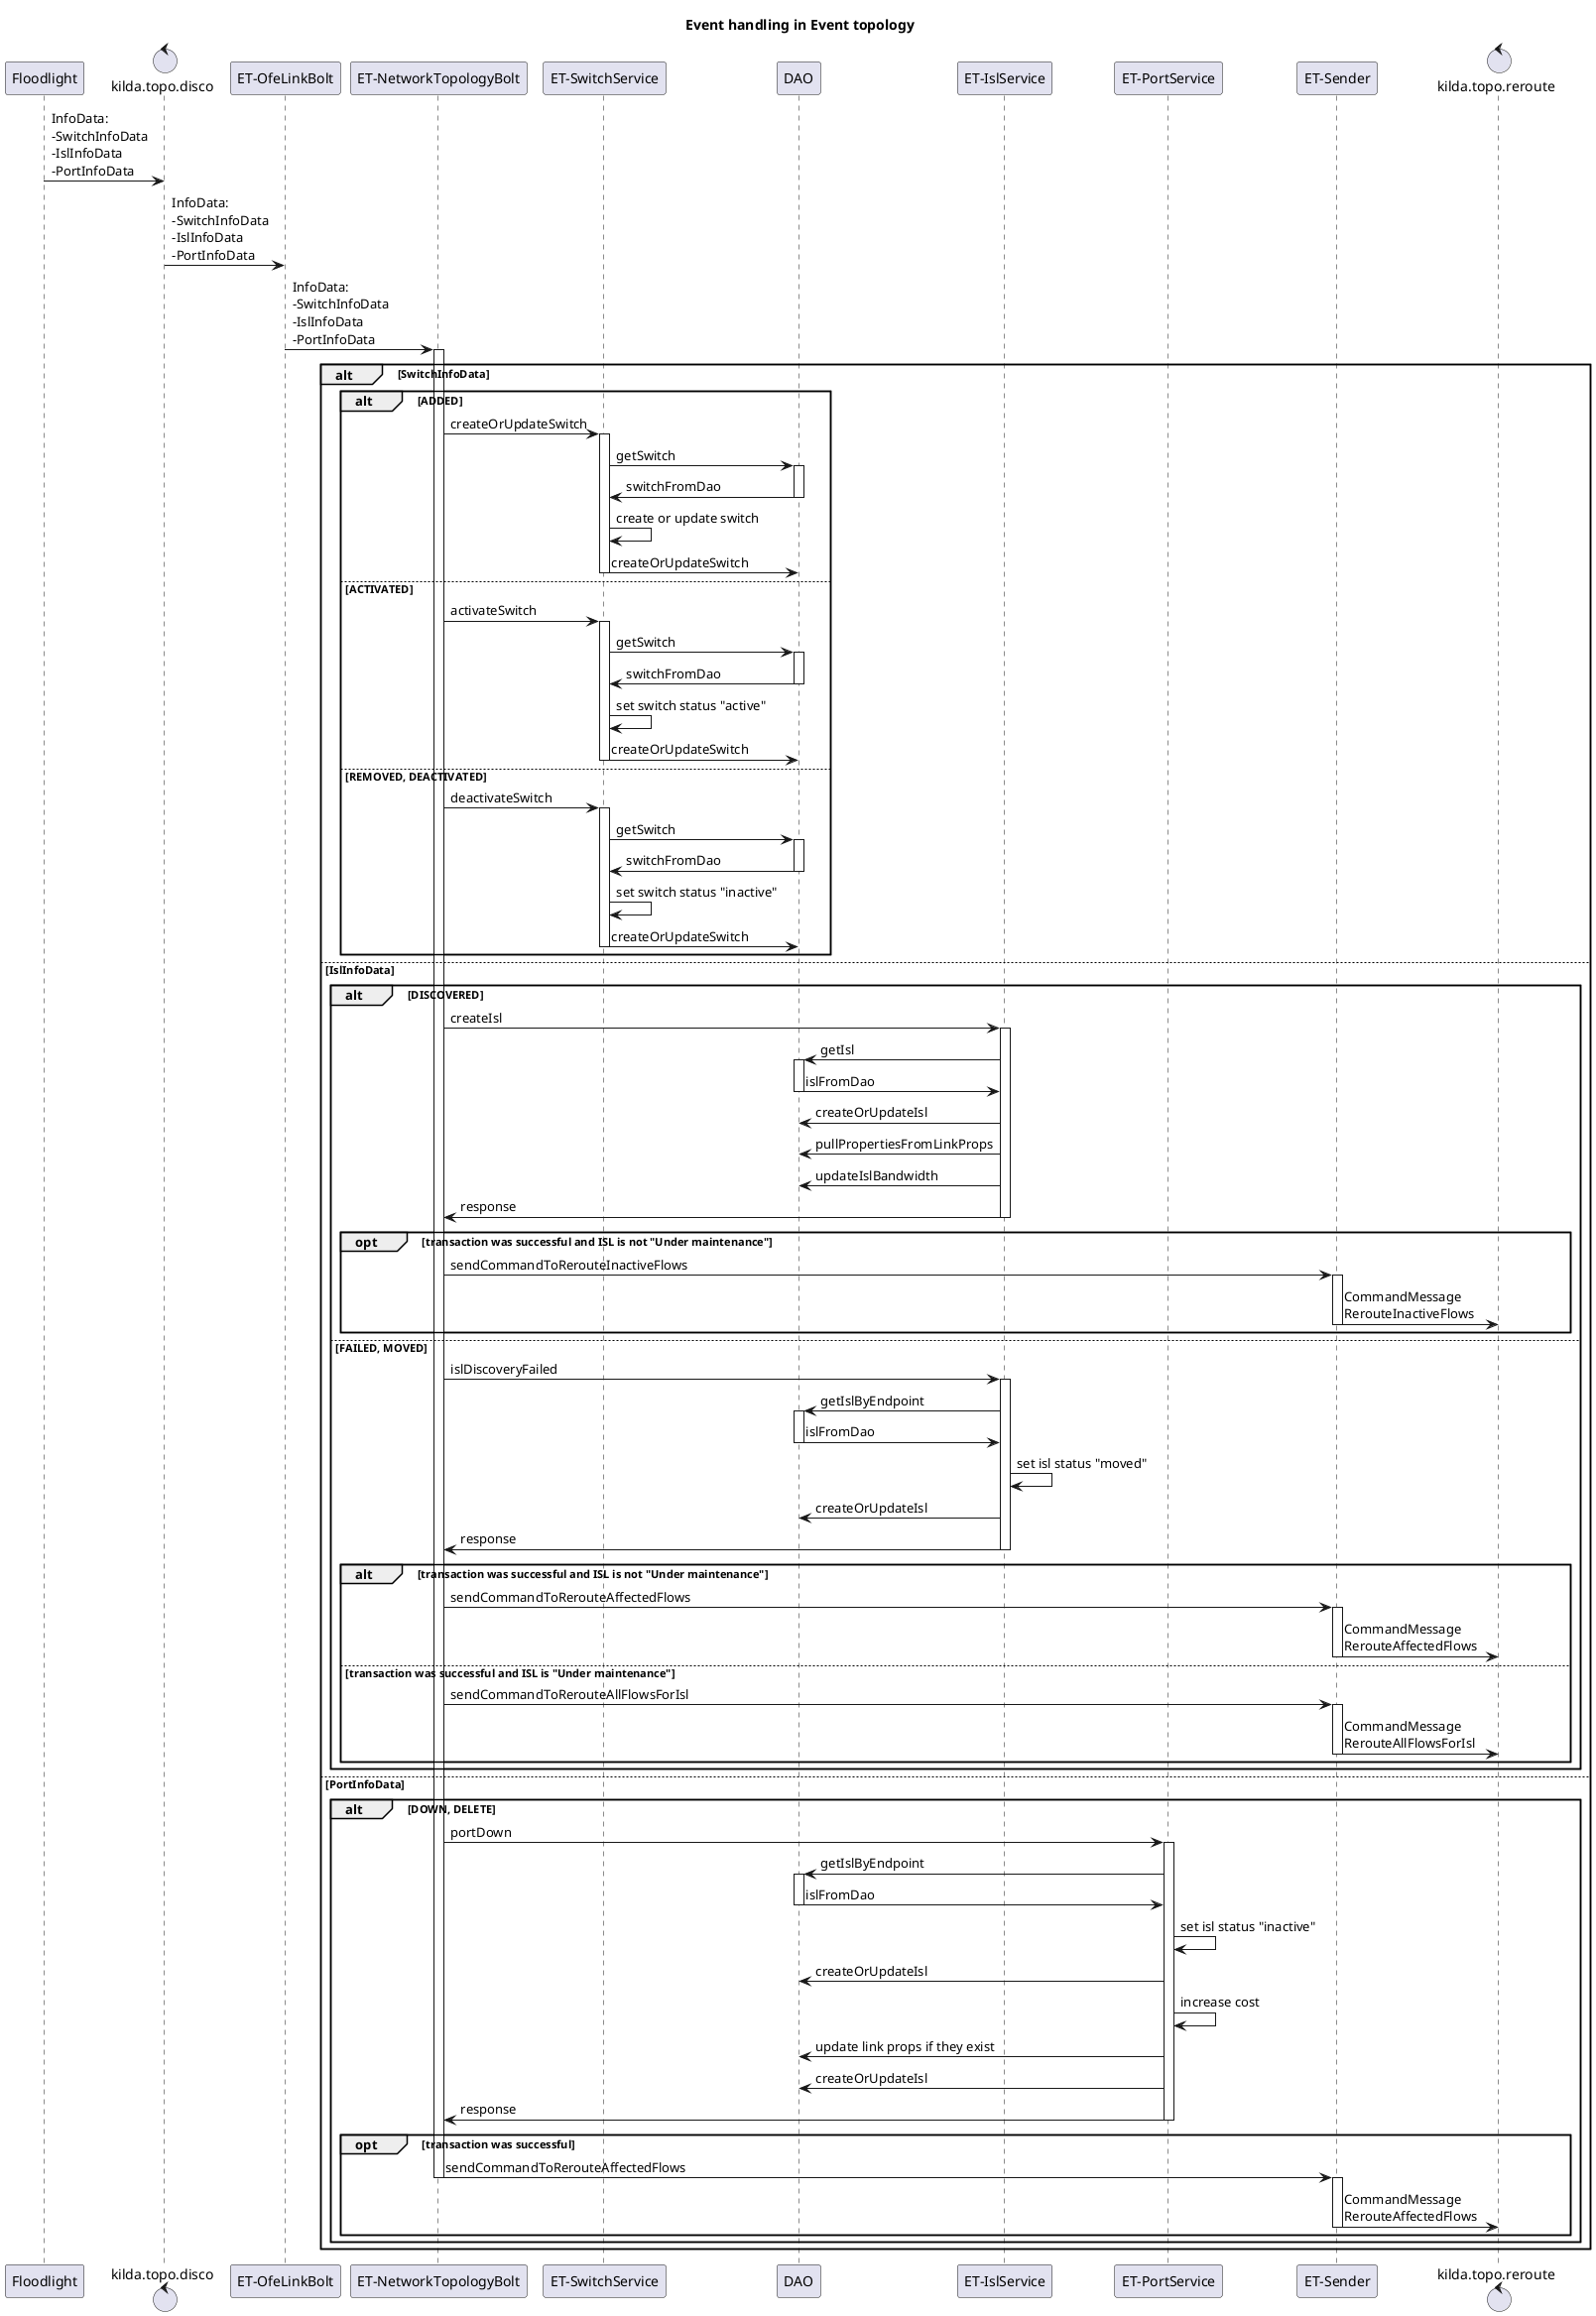 @startuml

title Event handling in Event topology

participant Floodlight
control kilda.topo.disco
participant "ET-OfeLinkBolt"
participant "ET-NetworkTopologyBolt"
participant "ET-SwitchService"
participant DAO
participant "ET-IslService"
participant "ET-PortService"
participant "ET-Sender"
control kilda.topo.reroute

Floodlight -> kilda.topo.disco : InfoData:\n-SwitchInfoData\n-IslInfoData\n-PortInfoData
kilda.topo.disco -> "ET-OfeLinkBolt" : InfoData:\n-SwitchInfoData\n-IslInfoData\n-PortInfoData
"ET-OfeLinkBolt" -> "ET-NetworkTopologyBolt" : InfoData:\n-SwitchInfoData\n-IslInfoData\n-PortInfoData
activate "ET-NetworkTopologyBolt"

alt SwitchInfoData

alt ADDED
    "ET-NetworkTopologyBolt" -> "ET-SwitchService" : createOrUpdateSwitch
activate "ET-SwitchService"
    "ET-SwitchService" -> DAO : getSwitch
    activate DAO
    DAO -> "ET-SwitchService" : switchFromDao
    deactivate DAO

    "ET-SwitchService" -> "ET-SwitchService" : create or update switch
    "ET-SwitchService" -> DAO : createOrUpdateSwitch
deactivate "ET-SwitchService"
else ACTIVATED
    "ET-NetworkTopologyBolt" -> "ET-SwitchService" : activateSwitch
activate "ET-SwitchService"
    "ET-SwitchService" -> DAO : getSwitch
    activate DAO
    DAO -> "ET-SwitchService" : switchFromDao
    deactivate DAO

    "ET-SwitchService" -> "ET-SwitchService" : set switch status "active"
    "ET-SwitchService" -> DAO : createOrUpdateSwitch
deactivate "ET-SwitchService"
else REMOVED, DEACTIVATED
    "ET-NetworkTopologyBolt" -> "ET-SwitchService" : deactivateSwitch
activate "ET-SwitchService"
    "ET-SwitchService" -> DAO : getSwitch
    activate DAO
    DAO -> "ET-SwitchService" : switchFromDao
    deactivate DAO

    "ET-SwitchService" -> "ET-SwitchService" : set switch status "inactive"
    "ET-SwitchService" -> DAO : createOrUpdateSwitch
deactivate "ET-SwitchService"
end


else IslInfoData

alt DISCOVERED
"ET-NetworkTopologyBolt" -> "ET-IslService" : createIsl
activate "ET-IslService"
    "ET-IslService" -> DAO : getIsl
    activate DAO
    DAO -> "ET-IslService" : islFromDao
    deactivate DAO

    "ET-IslService" -> DAO : createOrUpdateIsl
    "ET-IslService" -> DAO : pullPropertiesFromLinkProps
    "ET-IslService" -> DAO : updateIslBandwidth
    "ET-IslService" -> "ET-NetworkTopologyBolt" : response
deactivate "ET-IslService"

    opt transaction was successful and ISL is not "Under maintenance"
        "ET-NetworkTopologyBolt" -> "ET-Sender" : sendCommandToRerouteInactiveFlows
        activate "ET-Sender"
        "ET-Sender" -> kilda.topo.reroute : CommandMessage\nRerouteInactiveFlows
        deactivate "ET-Sender"
    end

else FAILED, MOVED
"ET-NetworkTopologyBolt" -> "ET-IslService" : islDiscoveryFailed
activate "ET-IslService"
    "ET-IslService" -> DAO : getIslByEndpoint
    activate DAO
    DAO -> "ET-IslService" : islFromDao
    deactivate DAO
    "ET-IslService" -> "ET-IslService" : set isl status "moved"
    "ET-IslService" -> DAO : createOrUpdateIsl
    "ET-IslService" -> "ET-NetworkTopologyBolt" : response
deactivate "ET-IslService"

    alt transaction was successful and ISL is not "Under maintenance"
        "ET-NetworkTopologyBolt" -> "ET-Sender" : sendCommandToRerouteAffectedFlows
        activate "ET-Sender"
        "ET-Sender" -> kilda.topo.reroute : CommandMessage\nRerouteAffectedFlows
        deactivate "ET-Sender"
    else transaction was successful and ISL is "Under maintenance"
        "ET-NetworkTopologyBolt" -> "ET-Sender" : sendCommandToRerouteAllFlowsForIsl
        activate "ET-Sender"
        "ET-Sender" -> kilda.topo.reroute : CommandMessage\nRerouteAllFlowsForIsl
        deactivate "ET-Sender"
    end
end


else PortInfoData

alt DOWN, DELETE
"ET-NetworkTopologyBolt" -> "ET-PortService" : portDown
activate "ET-PortService"
    "ET-PortService" -> DAO : getIslByEndpoint
    activate DAO
    DAO -> "ET-PortService" : islFromDao
    deactivate DAO
    "ET-PortService" -> "ET-PortService" : set isl status "inactive"
    "ET-PortService" -> DAO : createOrUpdateIsl
    "ET-PortService" -> "ET-PortService" : increase cost
    "ET-PortService" -> DAO : update link props if they exist
    "ET-PortService" -> DAO : createOrUpdateIsl
    "ET-PortService" -> "ET-NetworkTopologyBolt" : response
deactivate "ET-PortService"

    opt transaction was successful
        "ET-NetworkTopologyBolt" -> "ET-Sender" : sendCommandToRerouteAffectedFlows
        deactivate "ET-NetworkTopologyBolt"
        activate "ET-Sender"
        "ET-Sender" -> kilda.topo.reroute : CommandMessage\nRerouteAffectedFlows
        deactivate "ET-Sender"
    end
end

end

@enduml